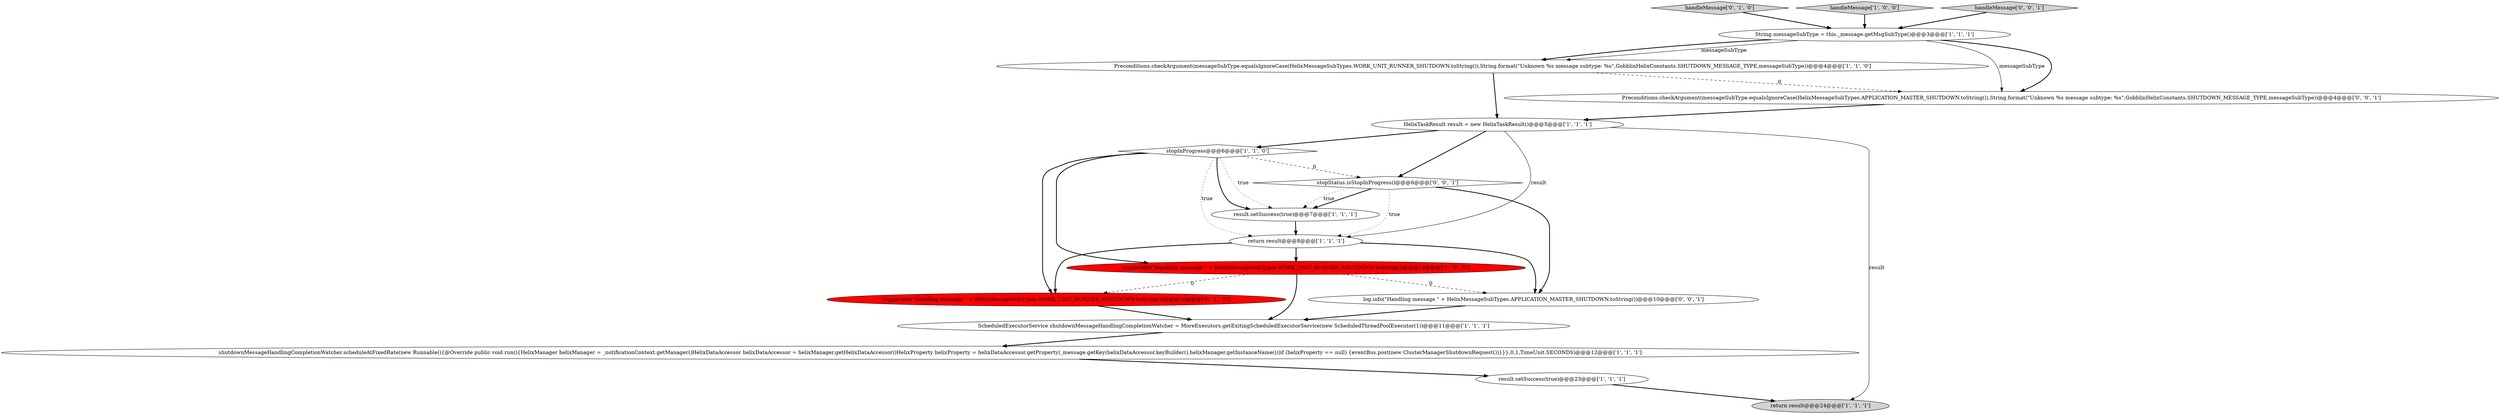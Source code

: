 digraph {
6 [style = filled, label = "Preconditions.checkArgument(messageSubType.equalsIgnoreCase(HelixMessageSubTypes.WORK_UNIT_RUNNER_SHUTDOWN.toString()),String.format(\"Unknown %s message subtype: %s\",GobblinHelixConstants.SHUTDOWN_MESSAGE_TYPE,messageSubType))@@@4@@@['1', '1', '0']", fillcolor = white, shape = ellipse image = "AAA0AAABBB1BBB"];
0 [style = filled, label = "stopInProgress@@@6@@@['1', '1', '0']", fillcolor = white, shape = diamond image = "AAA0AAABBB1BBB"];
3 [style = filled, label = "String messageSubType = this._message.getMsgSubType()@@@3@@@['1', '1', '1']", fillcolor = white, shape = ellipse image = "AAA0AAABBB1BBB"];
13 [style = filled, label = "handleMessage['0', '1', '0']", fillcolor = lightgray, shape = diamond image = "AAA0AAABBB2BBB"];
12 [style = filled, label = "logger.info(\"Handling message \" + HelixMessageSubTypes.WORK_UNIT_RUNNER_SHUTDOWN.toString())@@@10@@@['0', '1', '0']", fillcolor = red, shape = ellipse image = "AAA1AAABBB2BBB"];
10 [style = filled, label = "handleMessage['1', '0', '0']", fillcolor = lightgray, shape = diamond image = "AAA0AAABBB1BBB"];
16 [style = filled, label = "Preconditions.checkArgument(messageSubType.equalsIgnoreCase(HelixMessageSubTypes.APPLICATION_MASTER_SHUTDOWN.toString()),String.format(\"Unknown %s message subtype: %s\",GobblinHelixConstants.SHUTDOWN_MESSAGE_TYPE,messageSubType))@@@4@@@['0', '0', '1']", fillcolor = white, shape = ellipse image = "AAA0AAABBB3BBB"];
2 [style = filled, label = "return result@@@8@@@['1', '1', '1']", fillcolor = white, shape = ellipse image = "AAA0AAABBB1BBB"];
7 [style = filled, label = "shutdownMessageHandlingCompletionWatcher.scheduleAtFixedRate(new Runnable(){@Override public void run(){HelixManager helixManager = _notificationContext.getManager()HelixDataAccessor helixDataAccessor = helixManager.getHelixDataAccessor()HelixProperty helixProperty = helixDataAccessor.getProperty(_message.getKey(helixDataAccessor.keyBuilder(),helixManager.getInstanceName()))if (helixProperty == null) {eventBus.post(new ClusterManagerShutdownRequest())}}},0,1,TimeUnit.SECONDS)@@@12@@@['1', '1', '1']", fillcolor = white, shape = ellipse image = "AAA0AAABBB1BBB"];
11 [style = filled, label = "ScheduledExecutorService shutdownMessageHandlingCompletionWatcher = MoreExecutors.getExitingScheduledExecutorService(new ScheduledThreadPoolExecutor(1))@@@11@@@['1', '1', '1']", fillcolor = white, shape = ellipse image = "AAA0AAABBB1BBB"];
14 [style = filled, label = "handleMessage['0', '0', '1']", fillcolor = lightgray, shape = diamond image = "AAA0AAABBB3BBB"];
8 [style = filled, label = "return result@@@24@@@['1', '1', '1']", fillcolor = lightgray, shape = ellipse image = "AAA0AAABBB1BBB"];
5 [style = filled, label = "result.setSuccess(true)@@@23@@@['1', '1', '1']", fillcolor = white, shape = ellipse image = "AAA0AAABBB1BBB"];
15 [style = filled, label = "log.info(\"Handling message \" + HelixMessageSubTypes.APPLICATION_MASTER_SHUTDOWN.toString())@@@10@@@['0', '0', '1']", fillcolor = white, shape = ellipse image = "AAA0AAABBB3BBB"];
1 [style = filled, label = "result.setSuccess(true)@@@7@@@['1', '1', '1']", fillcolor = white, shape = ellipse image = "AAA0AAABBB1BBB"];
17 [style = filled, label = "stopStatus.isStopInProgress()@@@6@@@['0', '0', '1']", fillcolor = white, shape = diamond image = "AAA0AAABBB3BBB"];
4 [style = filled, label = "logger.info(\"Handling message \" + HelixMessageSubTypes.WORK_UNIT_RUNNER_SHUTDOWN.toString())@@@10@@@['1', '0', '0']", fillcolor = red, shape = ellipse image = "AAA1AAABBB1BBB"];
9 [style = filled, label = "HelixTaskResult result = new HelixTaskResult()@@@5@@@['1', '1', '1']", fillcolor = white, shape = ellipse image = "AAA0AAABBB1BBB"];
14->3 [style = bold, label=""];
5->8 [style = bold, label=""];
9->0 [style = bold, label=""];
17->1 [style = bold, label=""];
17->1 [style = dotted, label="true"];
0->12 [style = bold, label=""];
12->11 [style = bold, label=""];
9->2 [style = solid, label="result"];
3->6 [style = solid, label="messageSubType"];
3->6 [style = bold, label=""];
10->3 [style = bold, label=""];
9->17 [style = bold, label=""];
3->16 [style = bold, label=""];
2->4 [style = bold, label=""];
0->17 [style = dashed, label="0"];
2->12 [style = bold, label=""];
4->12 [style = dashed, label="0"];
3->16 [style = solid, label="messageSubType"];
7->5 [style = bold, label=""];
6->16 [style = dashed, label="0"];
15->11 [style = bold, label=""];
13->3 [style = bold, label=""];
0->4 [style = bold, label=""];
0->1 [style = bold, label=""];
4->15 [style = dashed, label="0"];
2->15 [style = bold, label=""];
17->15 [style = bold, label=""];
9->8 [style = solid, label="result"];
1->2 [style = bold, label=""];
17->2 [style = dotted, label="true"];
0->2 [style = dotted, label="true"];
6->9 [style = bold, label=""];
4->11 [style = bold, label=""];
16->9 [style = bold, label=""];
11->7 [style = bold, label=""];
0->1 [style = dotted, label="true"];
}
